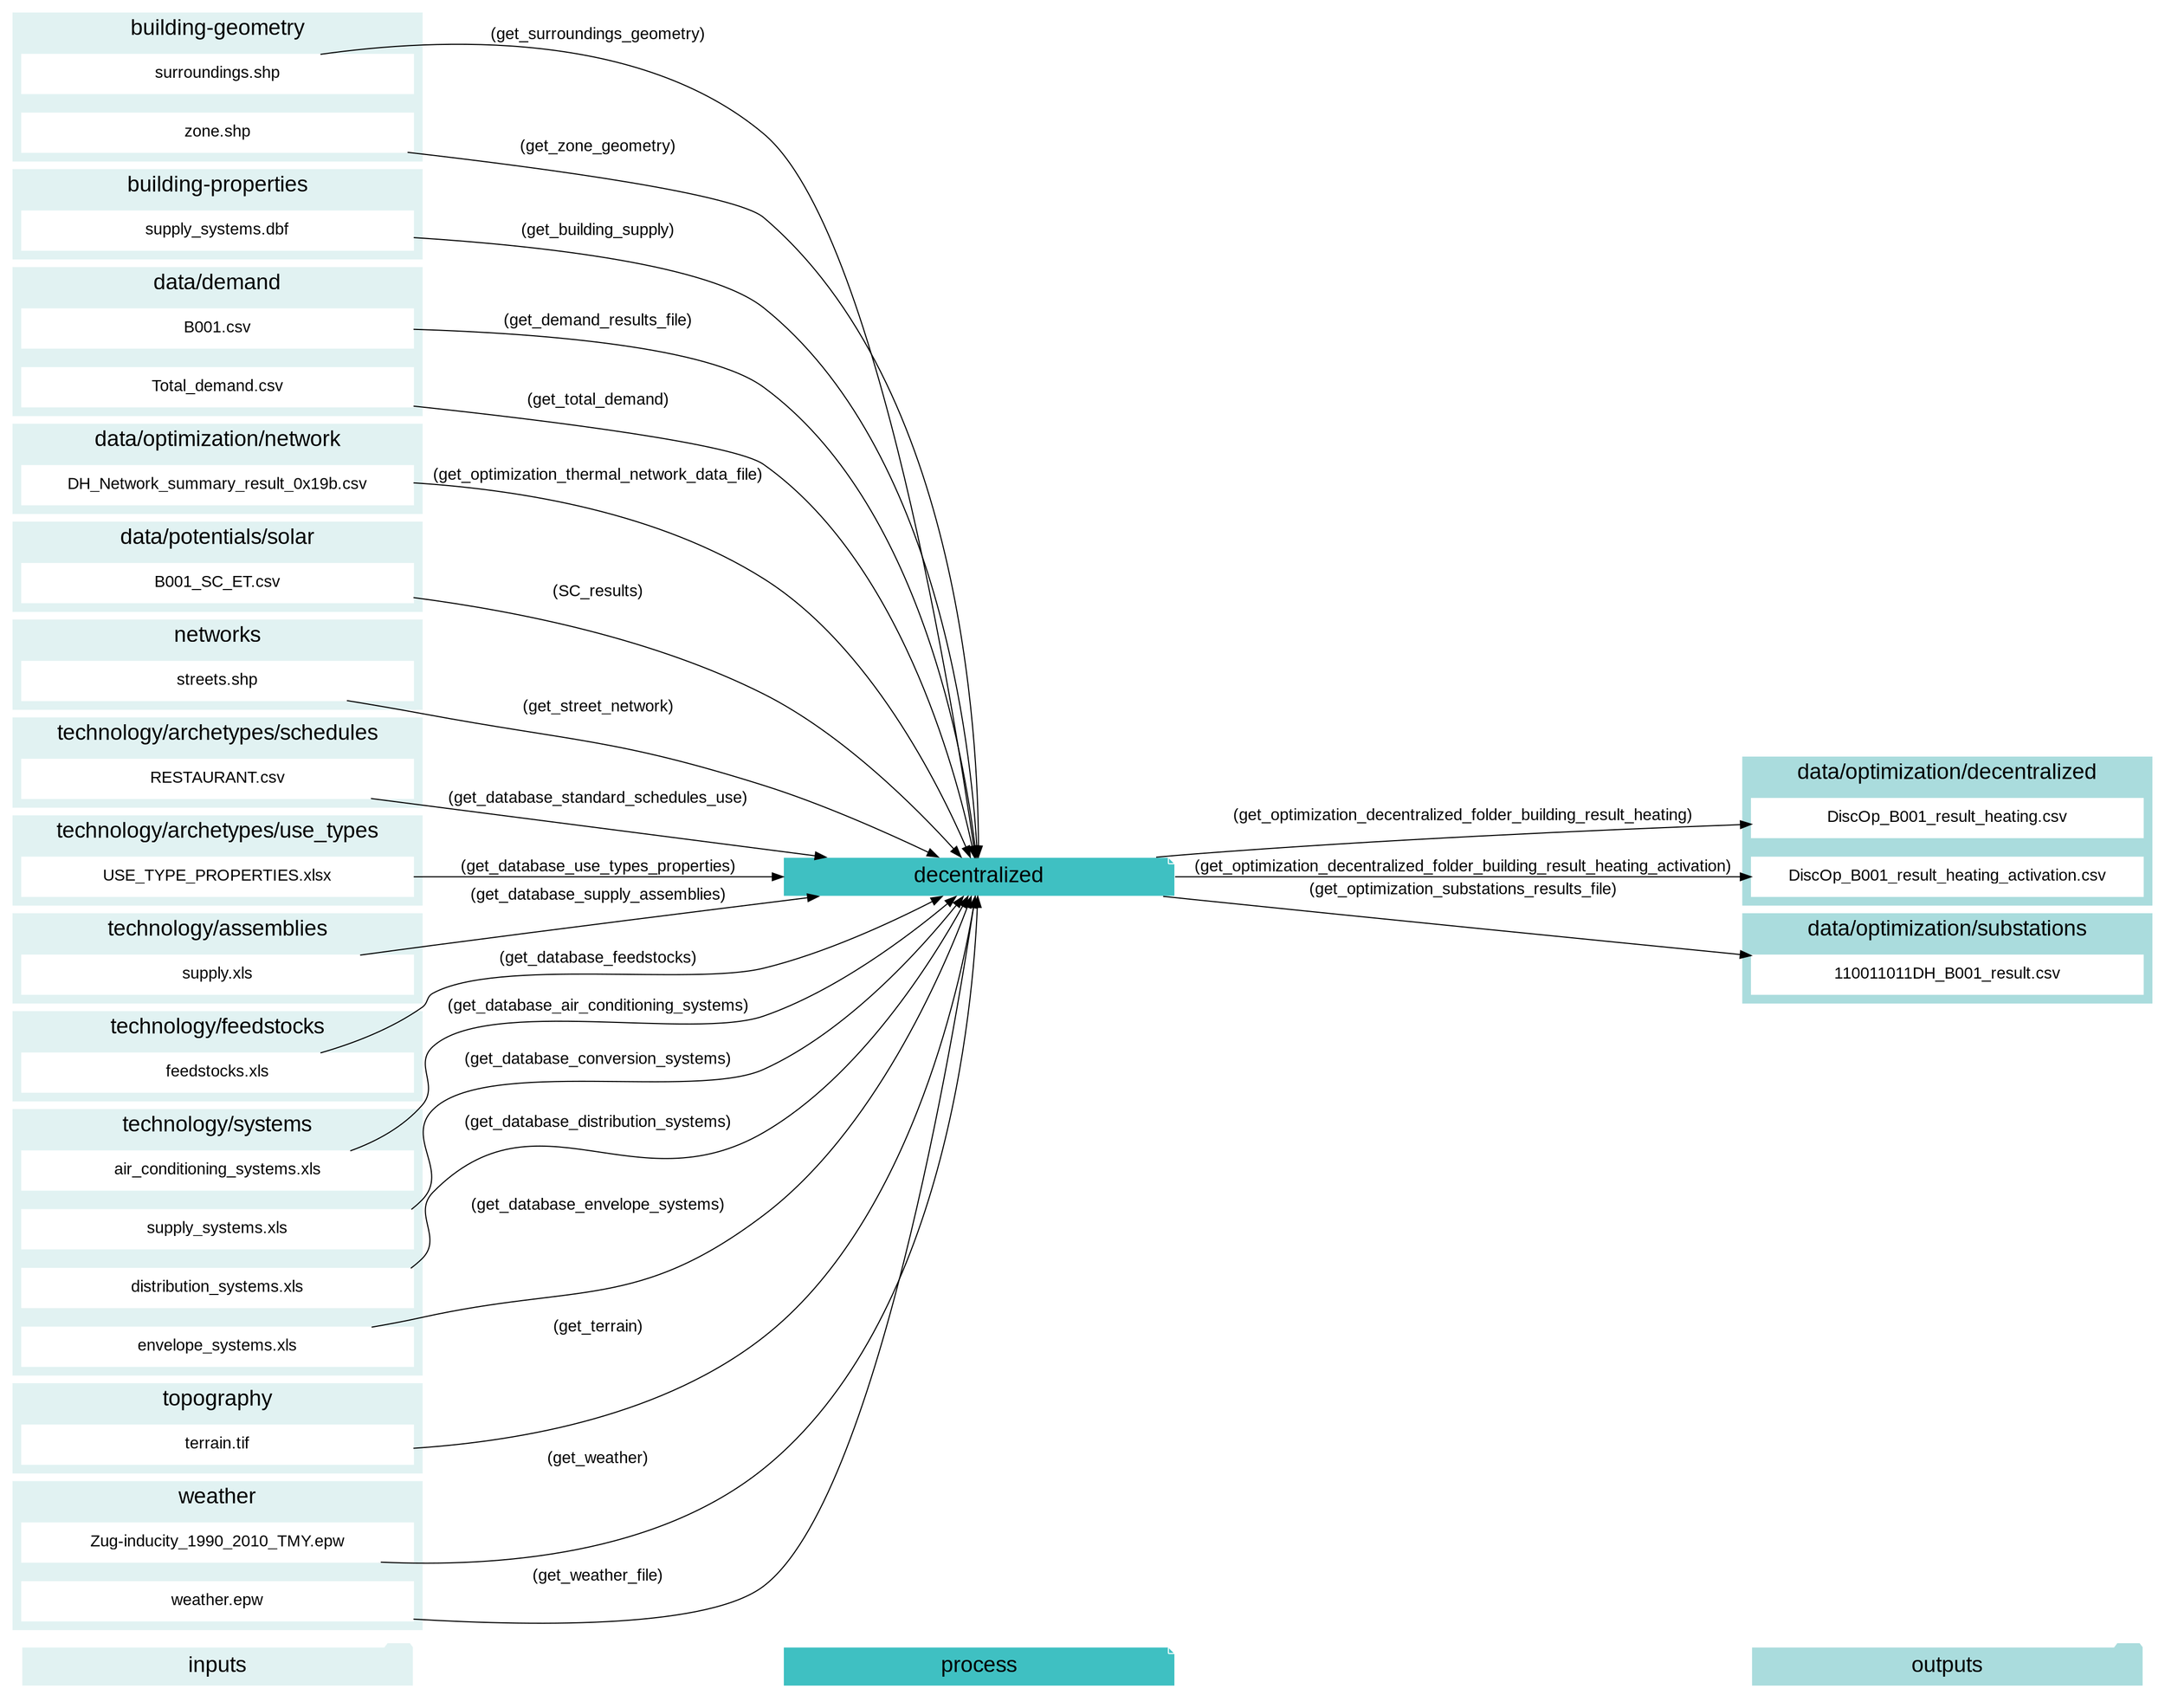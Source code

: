 digraph trace_inputlocator {
    rankdir="LR";
    graph [overlap=false, fontname=arial];
    node [shape=box, style=filled, color=white, fontsize=15, fontname=arial, fixedsize=true, width=5];
    edge [fontname=arial, fontsize = 15]
    newrank=true
    subgraph cluster_legend {
    fontsize=25
    style=invis
    "process"[style=filled, fillcolor="#3FC0C2", shape=note, fontsize=20, fontname="arial"]
    "inputs" [style=filled, shape=folder, color=white, fillcolor="#E1F2F2", fontsize=20]
    "outputs"[style=filled, shape=folder, color=white, fillcolor="#aadcdd", fontsize=20]
    "inputs"->"process"[style=invis]
    "process"->"outputs"[style=invis]
    }
    "decentralized"[style=filled, color=white, fillcolor="#3FC0C2", shape=note, fontsize=20, fontname=arial];
    subgraph cluster_0_in {
        style = filled;
        color = "#E1F2F2";
        fontsize = 20;
        rank=same;
        label="building-geometry";
        "surroundings.shp"
        "zone.shp"
    }
    subgraph cluster_1_in {
        style = filled;
        color = "#E1F2F2";
        fontsize = 20;
        rank=same;
        label="building-properties";
        "supply_systems.dbf"
    }
    subgraph cluster_2_in {
        style = filled;
        color = "#E1F2F2";
        fontsize = 20;
        rank=same;
        label="data/demand";
        "B001.csv"
        "Total_demand.csv"
    }
    subgraph cluster_3_out {
        style = filled;
        color = "#aadcdd";
        fontsize = 20;
        rank=same;
        label="data/optimization/decentralized";
        "DiscOp_B001_result_heating.csv"
        "DiscOp_B001_result_heating_activation.csv"
    }
    subgraph cluster_4_in {
        style = filled;
        color = "#E1F2F2";
        fontsize = 20;
        rank=same;
        label="data/optimization/network";
        "DH_Network_summary_result_0x19b.csv"
    }
    subgraph cluster_5_out {
        style = filled;
        color = "#aadcdd";
        fontsize = 20;
        rank=same;
        label="data/optimization/substations";
        "110011011DH_B001_result.csv"
    }
    subgraph cluster_6_in {
        style = filled;
        color = "#E1F2F2";
        fontsize = 20;
        rank=same;
        label="data/potentials/solar";
        "B001_SC_ET.csv"
    }
    subgraph cluster_7_in {
        style = filled;
        color = "#E1F2F2";
        fontsize = 20;
        rank=same;
        label="networks";
        "streets.shp"
    }
    subgraph cluster_8_in {
        style = filled;
        color = "#E1F2F2";
        fontsize = 20;
        rank=same;
        label="technology/archetypes/schedules";
        "RESTAURANT.csv"
    }
    subgraph cluster_9_in {
        style = filled;
        color = "#E1F2F2";
        fontsize = 20;
        rank=same;
        label="technology/archetypes/use_types";
        "USE_TYPE_PROPERTIES.xlsx"
    }
    subgraph cluster_10_in {
        style = filled;
        color = "#E1F2F2";
        fontsize = 20;
        rank=same;
        label="technology/assemblies";
        "supply.xls"
    }
    subgraph cluster_11_in {
        style = filled;
        color = "#E1F2F2";
        fontsize = 20;
        rank=same;
        label="technology/feedstocks";
        "feedstocks.xls"
    }
    subgraph cluster_12_in {
        style = filled;
        color = "#E1F2F2";
        fontsize = 20;
        rank=same;
        label="technology/systems";
        "air_conditioning_systems.xls"
        "supply_systems.xls"
        "distribution_systems.xls"
        "envelope_systems.xls"
    }
    subgraph cluster_13_in {
        style = filled;
        color = "#E1F2F2";
        fontsize = 20;
        rank=same;
        label="topography";
        "terrain.tif"
    }
    subgraph cluster_14_in {
        style = filled;
        color = "#E1F2F2";
        fontsize = 20;
        rank=same;
        label="weather";
        "Zug-inducity_1990_2010_TMY.epw"
        "weather.epw"
    }
    "B001_SC_ET.csv" -> "decentralized"[label="(SC_results)"]
    "supply_systems.dbf" -> "decentralized"[label="(get_building_supply)"]
    "air_conditioning_systems.xls" -> "decentralized"[label="(get_database_air_conditioning_systems)"]
    "supply_systems.xls" -> "decentralized"[label="(get_database_conversion_systems)"]
    "distribution_systems.xls" -> "decentralized"[label="(get_database_distribution_systems)"]
    "envelope_systems.xls" -> "decentralized"[label="(get_database_envelope_systems)"]
    "feedstocks.xls" -> "decentralized"[label="(get_database_feedstocks)"]
    "RESTAURANT.csv" -> "decentralized"[label="(get_database_standard_schedules_use)"]
    "supply.xls" -> "decentralized"[label="(get_database_supply_assemblies)"]
    "USE_TYPE_PROPERTIES.xlsx" -> "decentralized"[label="(get_database_use_types_properties)"]
    "B001.csv" -> "decentralized"[label="(get_demand_results_file)"]
    "DH_Network_summary_result_0x19b.csv" -> "decentralized"[label="(get_optimization_thermal_network_data_file)"]
    "streets.shp" -> "decentralized"[label="(get_street_network)"]
    "surroundings.shp" -> "decentralized"[label="(get_surroundings_geometry)"]
    "terrain.tif" -> "decentralized"[label="(get_terrain)"]
    "Total_demand.csv" -> "decentralized"[label="(get_total_demand)"]
    "Zug-inducity_1990_2010_TMY.epw" -> "decentralized"[label="(get_weather)"]
    "weather.epw" -> "decentralized"[label="(get_weather_file)"]
    "zone.shp" -> "decentralized"[label="(get_zone_geometry)"]
    "decentralized" -> "DiscOp_B001_result_heating.csv"[label="(get_optimization_decentralized_folder_building_result_heating)"]
    "decentralized" -> "DiscOp_B001_result_heating_activation.csv"[label="(get_optimization_decentralized_folder_building_result_heating_activation)"]
    "decentralized" -> "110011011DH_B001_result.csv"[label="(get_optimization_substations_results_file)"]
    }